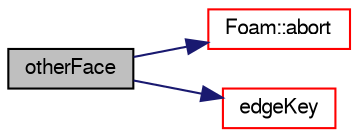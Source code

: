 digraph "otherFace"
{
  bgcolor="transparent";
  edge [fontname="FreeSans",fontsize="10",labelfontname="FreeSans",labelfontsize="10"];
  node [fontname="FreeSans",fontsize="10",shape=record];
  rankdir="LR";
  Node942 [label="otherFace",height=0.2,width=0.4,color="black", fillcolor="grey75", style="filled", fontcolor="black"];
  Node942 -> Node943 [color="midnightblue",fontsize="10",style="solid",fontname="FreeSans"];
  Node943 [label="Foam::abort",height=0.2,width=0.4,color="red",URL="$a21124.html#a447107a607d03e417307c203fa5fb44b"];
  Node942 -> Node986 [color="midnightblue",fontsize="10",style="solid",fontname="FreeSans"];
  Node986 [label="edgeKey",height=0.2,width=0.4,color="red",URL="$a27166.html#ace91d3503f6982ec47075dbe0167f126",tooltip="Given start and end of edge generate unique key. "];
}
